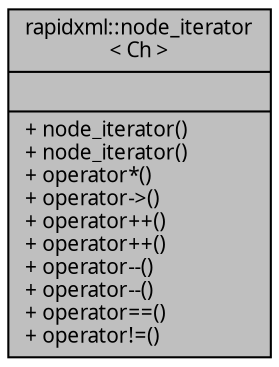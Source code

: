 digraph "rapidxml::node_iterator&lt; Ch &gt;"
{
 // INTERACTIVE_SVG=YES
  edge [fontname="Verdana",fontsize="10",labelfontname="Verdana",labelfontsize="10"];
  node [fontname="Verdana",fontsize="10",shape=record];
  Node1 [label="{rapidxml::node_iterator\l\< Ch \>\n||+ node_iterator()\l+ node_iterator()\l+ operator*()\l+ operator-\>()\l+ operator++()\l+ operator++()\l+ operator--()\l+ operator--()\l+ operator==()\l+ operator!=()\l}",height=0.2,width=0.4,color="black", fillcolor="grey75", style="filled", fontcolor="black"];
}
